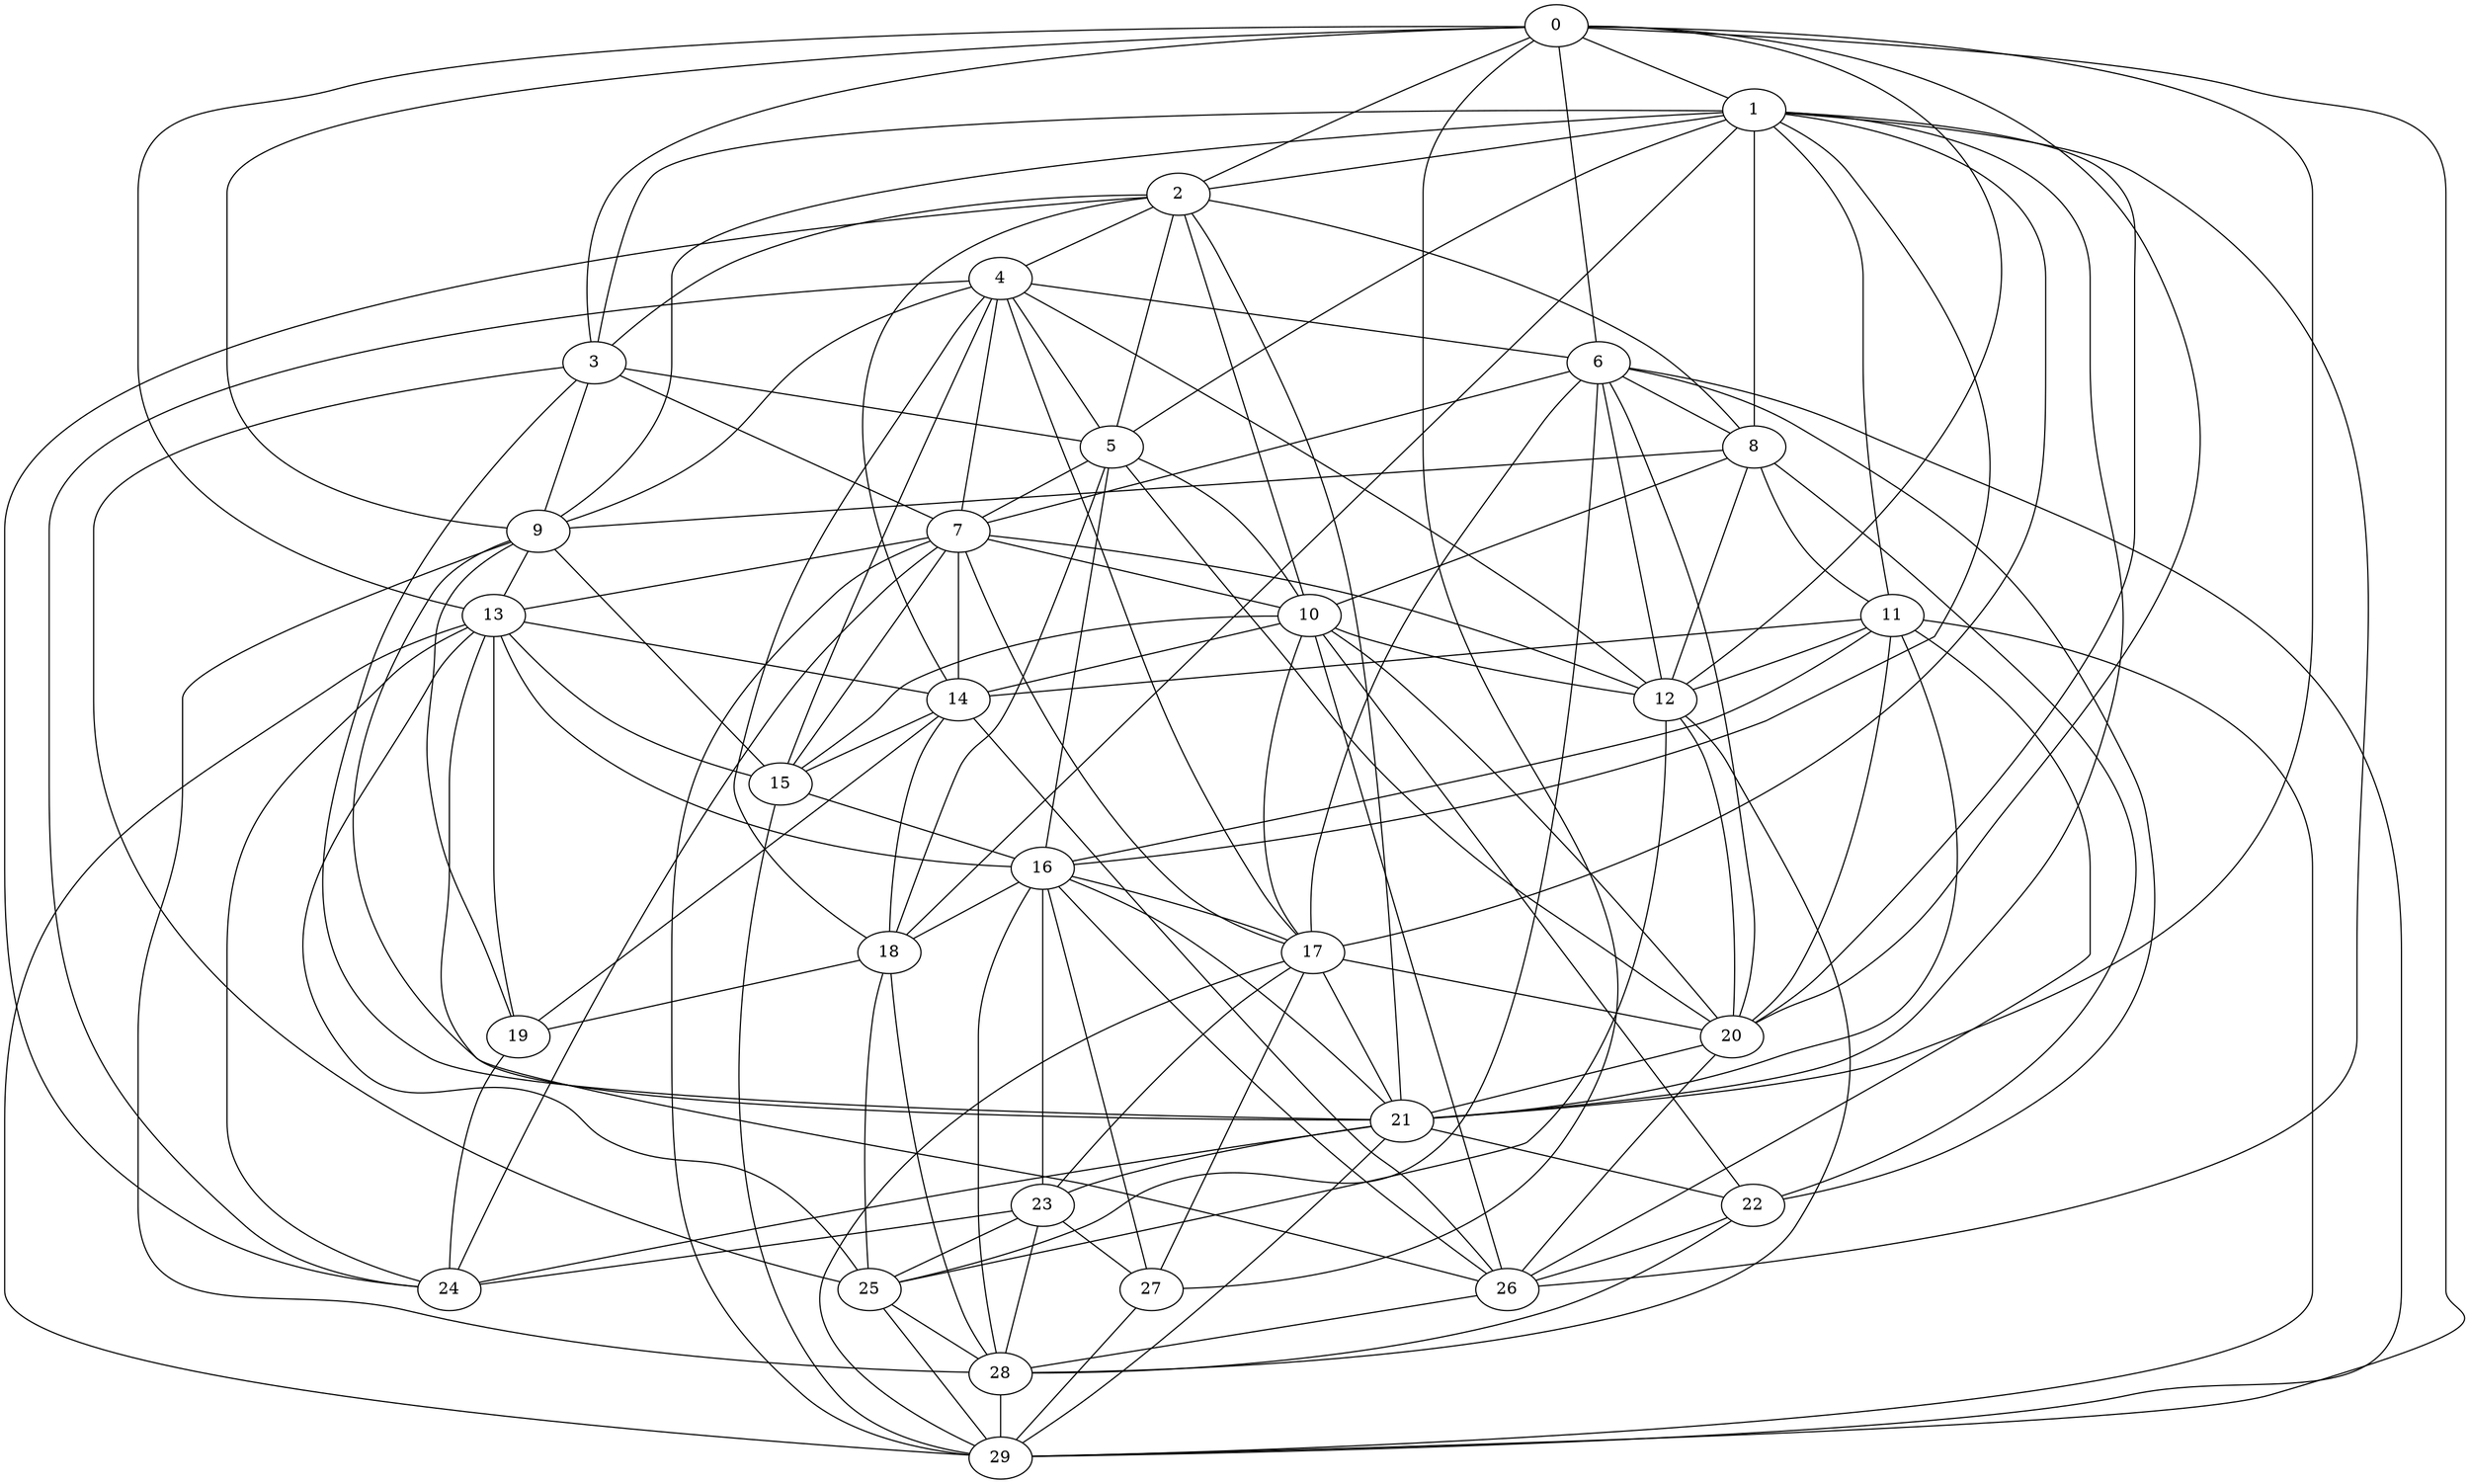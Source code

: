 graph {
	0
	1
	2
	3
	4
	5
	6
	7
	8
	9
	10
	11
	12
	13
	14
	15
	16
	17
	18
	19
	20
	21
	22
	23
	24
	25
	26
	27
	28
	29
	0 -- 1;
	0 -- 2;
	0 -- 3;
	0 -- 6;
	0 -- 9;
	0 -- 12;
	0 -- 13;
	0 -- 20;
	0 -- 21;
	0 -- 27;
	0 -- 29;
	1 -- 2;
	1 -- 3;
	1 -- 5;
	1 -- 8;
	1 -- 9;
	1 -- 11;
	1 -- 16;
	1 -- 17;
	1 -- 18;
	1 -- 20;
	1 -- 21;
	1 -- 26;
	2 -- 3;
	2 -- 4;
	2 -- 5;
	2 -- 8;
	2 -- 10;
	2 -- 14;
	2 -- 21;
	2 -- 24;
	3 -- 5;
	3 -- 7;
	3 -- 9;
	3 -- 21;
	3 -- 25;
	4 -- 5;
	4 -- 6;
	4 -- 7;
	4 -- 9;
	4 -- 12;
	4 -- 15;
	4 -- 17;
	4 -- 18;
	4 -- 24;
	5 -- 7;
	5 -- 10;
	5 -- 16;
	5 -- 18;
	5 -- 20;
	6 -- 7;
	6 -- 8;
	6 -- 12;
	6 -- 17;
	6 -- 20;
	6 -- 22;
	6 -- 25;
	6 -- 29;
	7 -- 10;
	7 -- 12;
	7 -- 13;
	7 -- 14;
	7 -- 15;
	7 -- 17;
	7 -- 24;
	7 -- 29;
	8 -- 9;
	8 -- 10;
	8 -- 11;
	8 -- 12;
	8 -- 22;
	9 -- 13;
	9 -- 15;
	9 -- 19;
	9 -- 21;
	9 -- 28;
	10 -- 12;
	10 -- 14;
	10 -- 15;
	10 -- 17;
	10 -- 20;
	10 -- 22;
	10 -- 26;
	11 -- 12;
	11 -- 14;
	11 -- 16;
	11 -- 20;
	11 -- 21;
	11 -- 26;
	11 -- 29;
	12 -- 20;
	12 -- 25;
	12 -- 28;
	13 -- 14;
	13 -- 15;
	13 -- 16;
	13 -- 19;
	13 -- 24;
	13 -- 25;
	13 -- 26;
	13 -- 29;
	14 -- 15;
	14 -- 18;
	14 -- 19;
	14 -- 26;
	15 -- 16;
	15 -- 29;
	16 -- 17;
	16 -- 18;
	16 -- 21;
	16 -- 23;
	16 -- 26;
	16 -- 27;
	16 -- 28;
	17 -- 20;
	17 -- 21;
	17 -- 23;
	17 -- 27;
	17 -- 29;
	18 -- 19;
	18 -- 25;
	18 -- 28;
	19 -- 24;
	20 -- 21;
	20 -- 26;
	21 -- 22;
	21 -- 23;
	21 -- 24;
	21 -- 29;
	22 -- 26;
	22 -- 28;
	23 -- 24;
	23 -- 25;
	23 -- 27;
	23 -- 28;
	25 -- 28;
	25 -- 29;
	26 -- 28;
	27 -- 29;
	28 -- 29;
}